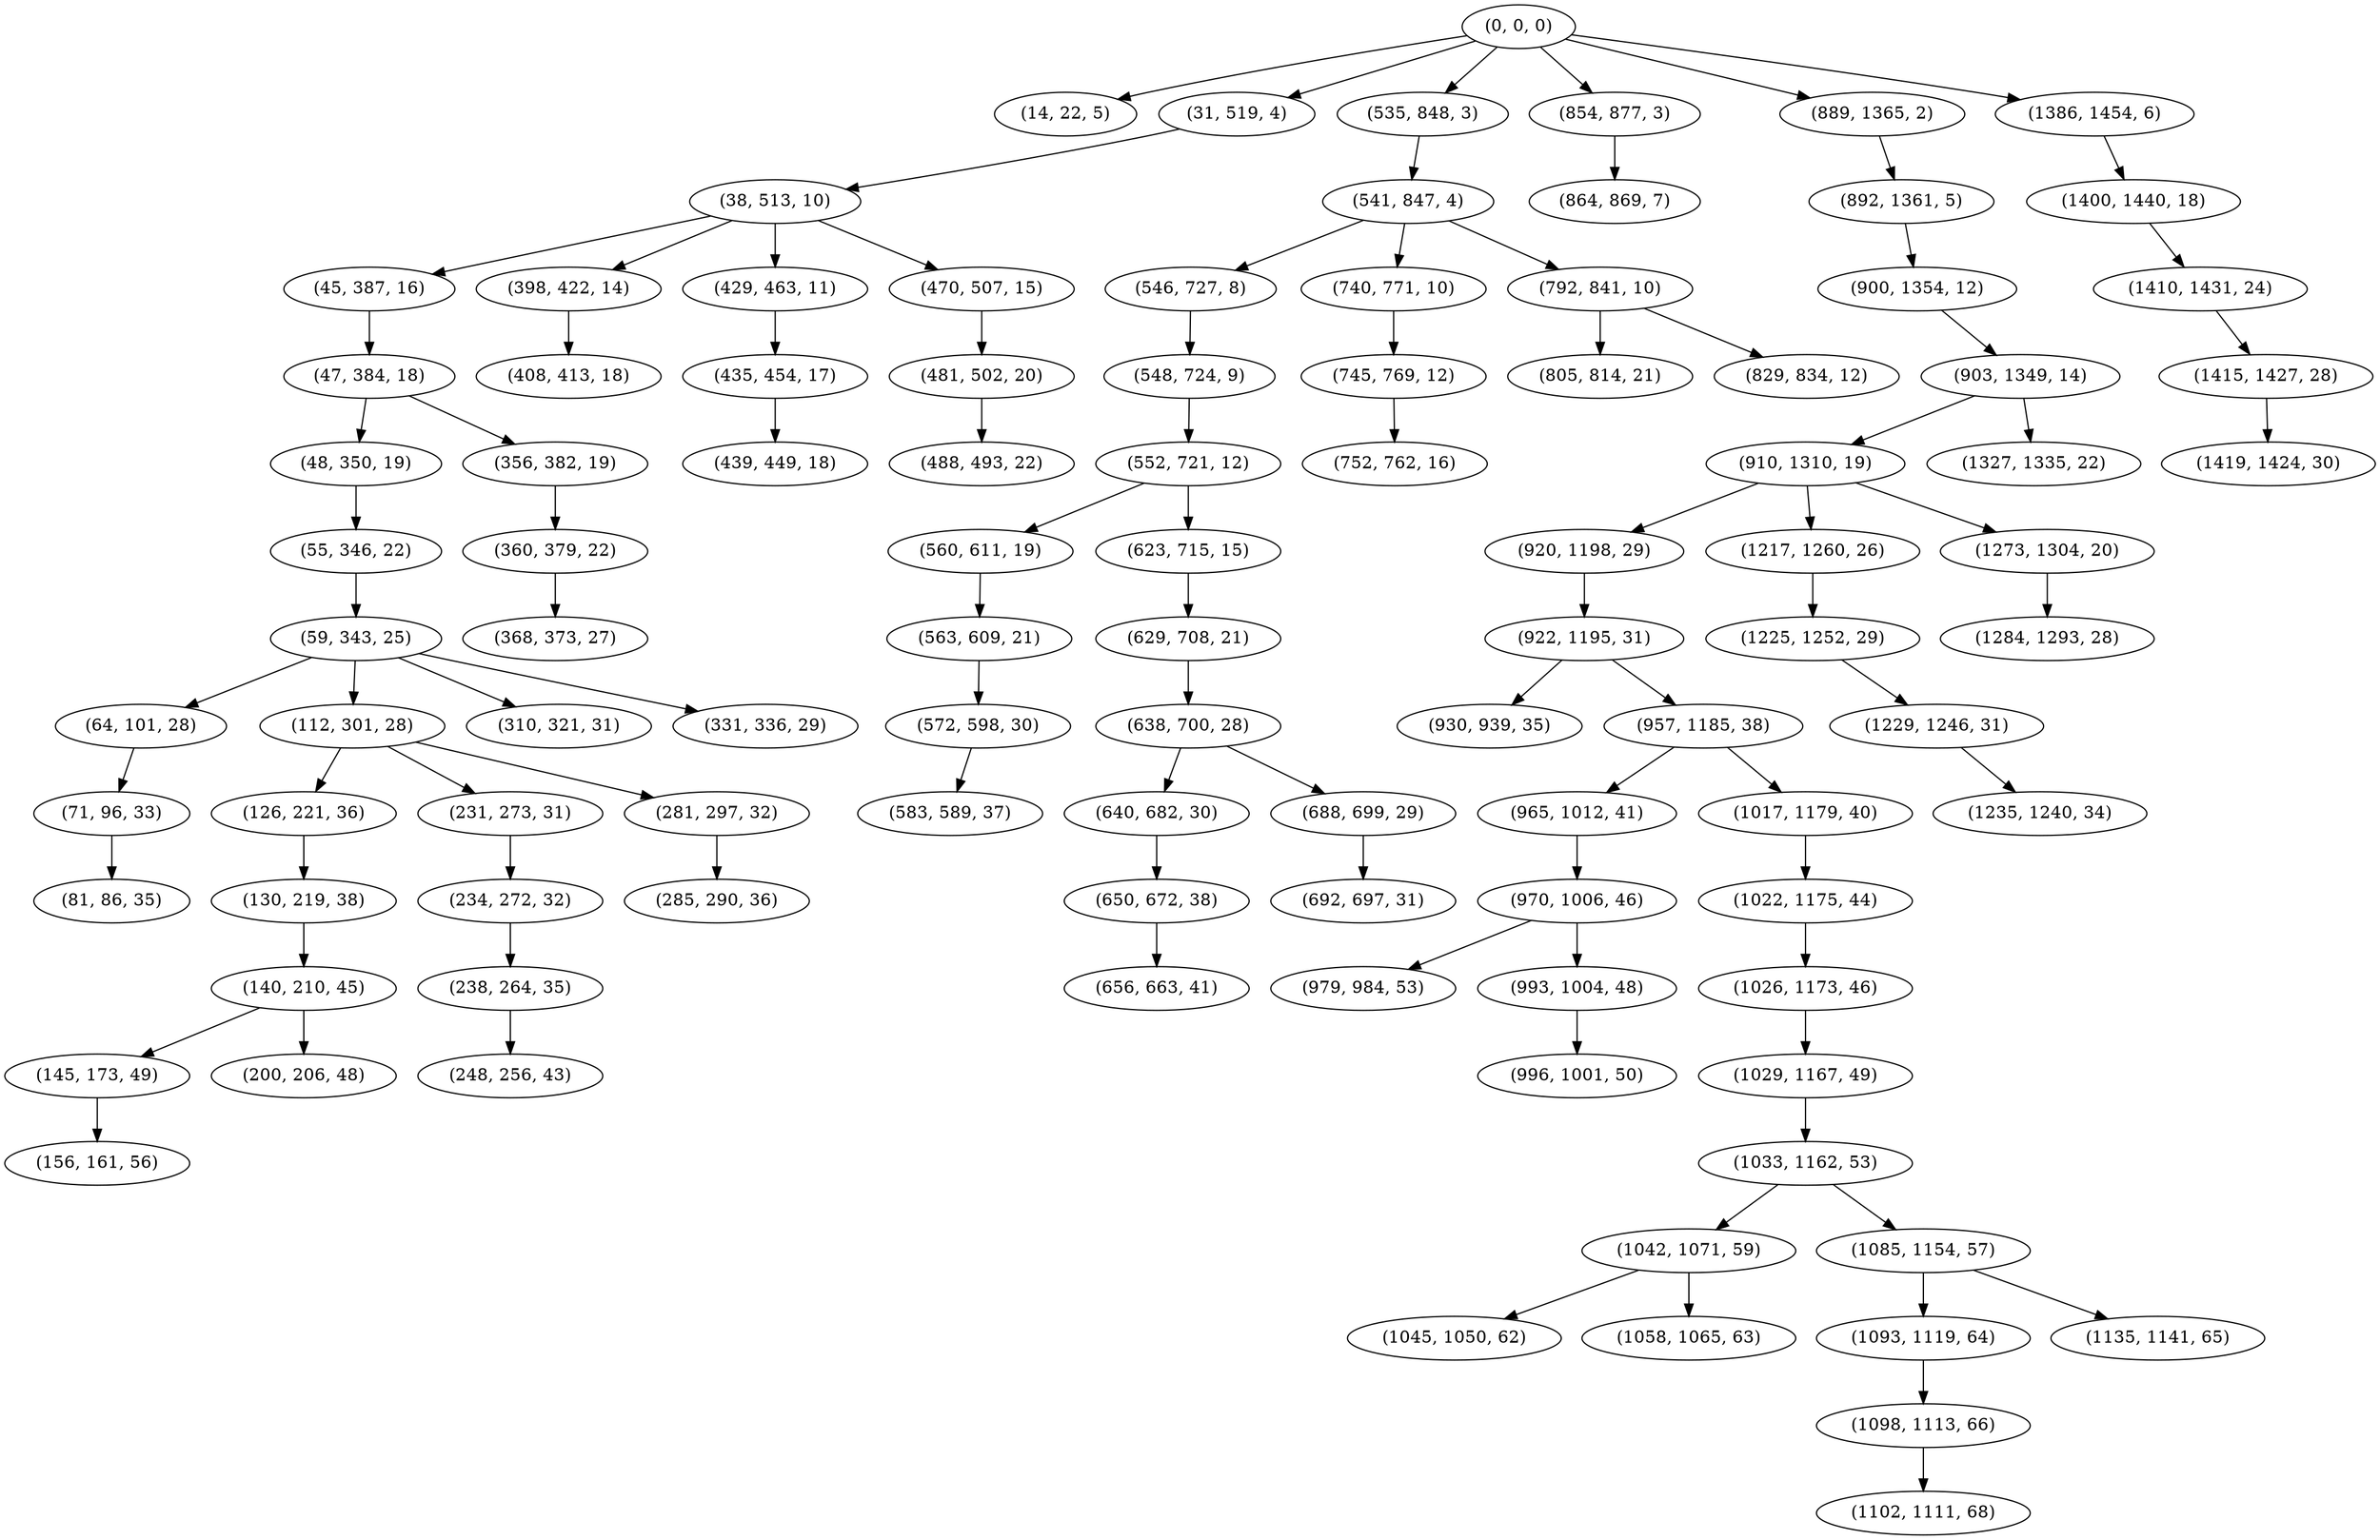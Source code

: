 digraph tree {
    "(0, 0, 0)";
    "(14, 22, 5)";
    "(31, 519, 4)";
    "(38, 513, 10)";
    "(45, 387, 16)";
    "(47, 384, 18)";
    "(48, 350, 19)";
    "(55, 346, 22)";
    "(59, 343, 25)";
    "(64, 101, 28)";
    "(71, 96, 33)";
    "(81, 86, 35)";
    "(112, 301, 28)";
    "(126, 221, 36)";
    "(130, 219, 38)";
    "(140, 210, 45)";
    "(145, 173, 49)";
    "(156, 161, 56)";
    "(200, 206, 48)";
    "(231, 273, 31)";
    "(234, 272, 32)";
    "(238, 264, 35)";
    "(248, 256, 43)";
    "(281, 297, 32)";
    "(285, 290, 36)";
    "(310, 321, 31)";
    "(331, 336, 29)";
    "(356, 382, 19)";
    "(360, 379, 22)";
    "(368, 373, 27)";
    "(398, 422, 14)";
    "(408, 413, 18)";
    "(429, 463, 11)";
    "(435, 454, 17)";
    "(439, 449, 18)";
    "(470, 507, 15)";
    "(481, 502, 20)";
    "(488, 493, 22)";
    "(535, 848, 3)";
    "(541, 847, 4)";
    "(546, 727, 8)";
    "(548, 724, 9)";
    "(552, 721, 12)";
    "(560, 611, 19)";
    "(563, 609, 21)";
    "(572, 598, 30)";
    "(583, 589, 37)";
    "(623, 715, 15)";
    "(629, 708, 21)";
    "(638, 700, 28)";
    "(640, 682, 30)";
    "(650, 672, 38)";
    "(656, 663, 41)";
    "(688, 699, 29)";
    "(692, 697, 31)";
    "(740, 771, 10)";
    "(745, 769, 12)";
    "(752, 762, 16)";
    "(792, 841, 10)";
    "(805, 814, 21)";
    "(829, 834, 12)";
    "(854, 877, 3)";
    "(864, 869, 7)";
    "(889, 1365, 2)";
    "(892, 1361, 5)";
    "(900, 1354, 12)";
    "(903, 1349, 14)";
    "(910, 1310, 19)";
    "(920, 1198, 29)";
    "(922, 1195, 31)";
    "(930, 939, 35)";
    "(957, 1185, 38)";
    "(965, 1012, 41)";
    "(970, 1006, 46)";
    "(979, 984, 53)";
    "(993, 1004, 48)";
    "(996, 1001, 50)";
    "(1017, 1179, 40)";
    "(1022, 1175, 44)";
    "(1026, 1173, 46)";
    "(1029, 1167, 49)";
    "(1033, 1162, 53)";
    "(1042, 1071, 59)";
    "(1045, 1050, 62)";
    "(1058, 1065, 63)";
    "(1085, 1154, 57)";
    "(1093, 1119, 64)";
    "(1098, 1113, 66)";
    "(1102, 1111, 68)";
    "(1135, 1141, 65)";
    "(1217, 1260, 26)";
    "(1225, 1252, 29)";
    "(1229, 1246, 31)";
    "(1235, 1240, 34)";
    "(1273, 1304, 20)";
    "(1284, 1293, 28)";
    "(1327, 1335, 22)";
    "(1386, 1454, 6)";
    "(1400, 1440, 18)";
    "(1410, 1431, 24)";
    "(1415, 1427, 28)";
    "(1419, 1424, 30)";
    "(0, 0, 0)" -> "(14, 22, 5)";
    "(0, 0, 0)" -> "(31, 519, 4)";
    "(0, 0, 0)" -> "(535, 848, 3)";
    "(0, 0, 0)" -> "(854, 877, 3)";
    "(0, 0, 0)" -> "(889, 1365, 2)";
    "(0, 0, 0)" -> "(1386, 1454, 6)";
    "(31, 519, 4)" -> "(38, 513, 10)";
    "(38, 513, 10)" -> "(45, 387, 16)";
    "(38, 513, 10)" -> "(398, 422, 14)";
    "(38, 513, 10)" -> "(429, 463, 11)";
    "(38, 513, 10)" -> "(470, 507, 15)";
    "(45, 387, 16)" -> "(47, 384, 18)";
    "(47, 384, 18)" -> "(48, 350, 19)";
    "(47, 384, 18)" -> "(356, 382, 19)";
    "(48, 350, 19)" -> "(55, 346, 22)";
    "(55, 346, 22)" -> "(59, 343, 25)";
    "(59, 343, 25)" -> "(64, 101, 28)";
    "(59, 343, 25)" -> "(112, 301, 28)";
    "(59, 343, 25)" -> "(310, 321, 31)";
    "(59, 343, 25)" -> "(331, 336, 29)";
    "(64, 101, 28)" -> "(71, 96, 33)";
    "(71, 96, 33)" -> "(81, 86, 35)";
    "(112, 301, 28)" -> "(126, 221, 36)";
    "(112, 301, 28)" -> "(231, 273, 31)";
    "(112, 301, 28)" -> "(281, 297, 32)";
    "(126, 221, 36)" -> "(130, 219, 38)";
    "(130, 219, 38)" -> "(140, 210, 45)";
    "(140, 210, 45)" -> "(145, 173, 49)";
    "(140, 210, 45)" -> "(200, 206, 48)";
    "(145, 173, 49)" -> "(156, 161, 56)";
    "(231, 273, 31)" -> "(234, 272, 32)";
    "(234, 272, 32)" -> "(238, 264, 35)";
    "(238, 264, 35)" -> "(248, 256, 43)";
    "(281, 297, 32)" -> "(285, 290, 36)";
    "(356, 382, 19)" -> "(360, 379, 22)";
    "(360, 379, 22)" -> "(368, 373, 27)";
    "(398, 422, 14)" -> "(408, 413, 18)";
    "(429, 463, 11)" -> "(435, 454, 17)";
    "(435, 454, 17)" -> "(439, 449, 18)";
    "(470, 507, 15)" -> "(481, 502, 20)";
    "(481, 502, 20)" -> "(488, 493, 22)";
    "(535, 848, 3)" -> "(541, 847, 4)";
    "(541, 847, 4)" -> "(546, 727, 8)";
    "(541, 847, 4)" -> "(740, 771, 10)";
    "(541, 847, 4)" -> "(792, 841, 10)";
    "(546, 727, 8)" -> "(548, 724, 9)";
    "(548, 724, 9)" -> "(552, 721, 12)";
    "(552, 721, 12)" -> "(560, 611, 19)";
    "(552, 721, 12)" -> "(623, 715, 15)";
    "(560, 611, 19)" -> "(563, 609, 21)";
    "(563, 609, 21)" -> "(572, 598, 30)";
    "(572, 598, 30)" -> "(583, 589, 37)";
    "(623, 715, 15)" -> "(629, 708, 21)";
    "(629, 708, 21)" -> "(638, 700, 28)";
    "(638, 700, 28)" -> "(640, 682, 30)";
    "(638, 700, 28)" -> "(688, 699, 29)";
    "(640, 682, 30)" -> "(650, 672, 38)";
    "(650, 672, 38)" -> "(656, 663, 41)";
    "(688, 699, 29)" -> "(692, 697, 31)";
    "(740, 771, 10)" -> "(745, 769, 12)";
    "(745, 769, 12)" -> "(752, 762, 16)";
    "(792, 841, 10)" -> "(805, 814, 21)";
    "(792, 841, 10)" -> "(829, 834, 12)";
    "(854, 877, 3)" -> "(864, 869, 7)";
    "(889, 1365, 2)" -> "(892, 1361, 5)";
    "(892, 1361, 5)" -> "(900, 1354, 12)";
    "(900, 1354, 12)" -> "(903, 1349, 14)";
    "(903, 1349, 14)" -> "(910, 1310, 19)";
    "(903, 1349, 14)" -> "(1327, 1335, 22)";
    "(910, 1310, 19)" -> "(920, 1198, 29)";
    "(910, 1310, 19)" -> "(1217, 1260, 26)";
    "(910, 1310, 19)" -> "(1273, 1304, 20)";
    "(920, 1198, 29)" -> "(922, 1195, 31)";
    "(922, 1195, 31)" -> "(930, 939, 35)";
    "(922, 1195, 31)" -> "(957, 1185, 38)";
    "(957, 1185, 38)" -> "(965, 1012, 41)";
    "(957, 1185, 38)" -> "(1017, 1179, 40)";
    "(965, 1012, 41)" -> "(970, 1006, 46)";
    "(970, 1006, 46)" -> "(979, 984, 53)";
    "(970, 1006, 46)" -> "(993, 1004, 48)";
    "(993, 1004, 48)" -> "(996, 1001, 50)";
    "(1017, 1179, 40)" -> "(1022, 1175, 44)";
    "(1022, 1175, 44)" -> "(1026, 1173, 46)";
    "(1026, 1173, 46)" -> "(1029, 1167, 49)";
    "(1029, 1167, 49)" -> "(1033, 1162, 53)";
    "(1033, 1162, 53)" -> "(1042, 1071, 59)";
    "(1033, 1162, 53)" -> "(1085, 1154, 57)";
    "(1042, 1071, 59)" -> "(1045, 1050, 62)";
    "(1042, 1071, 59)" -> "(1058, 1065, 63)";
    "(1085, 1154, 57)" -> "(1093, 1119, 64)";
    "(1085, 1154, 57)" -> "(1135, 1141, 65)";
    "(1093, 1119, 64)" -> "(1098, 1113, 66)";
    "(1098, 1113, 66)" -> "(1102, 1111, 68)";
    "(1217, 1260, 26)" -> "(1225, 1252, 29)";
    "(1225, 1252, 29)" -> "(1229, 1246, 31)";
    "(1229, 1246, 31)" -> "(1235, 1240, 34)";
    "(1273, 1304, 20)" -> "(1284, 1293, 28)";
    "(1386, 1454, 6)" -> "(1400, 1440, 18)";
    "(1400, 1440, 18)" -> "(1410, 1431, 24)";
    "(1410, 1431, 24)" -> "(1415, 1427, 28)";
    "(1415, 1427, 28)" -> "(1419, 1424, 30)";
}
